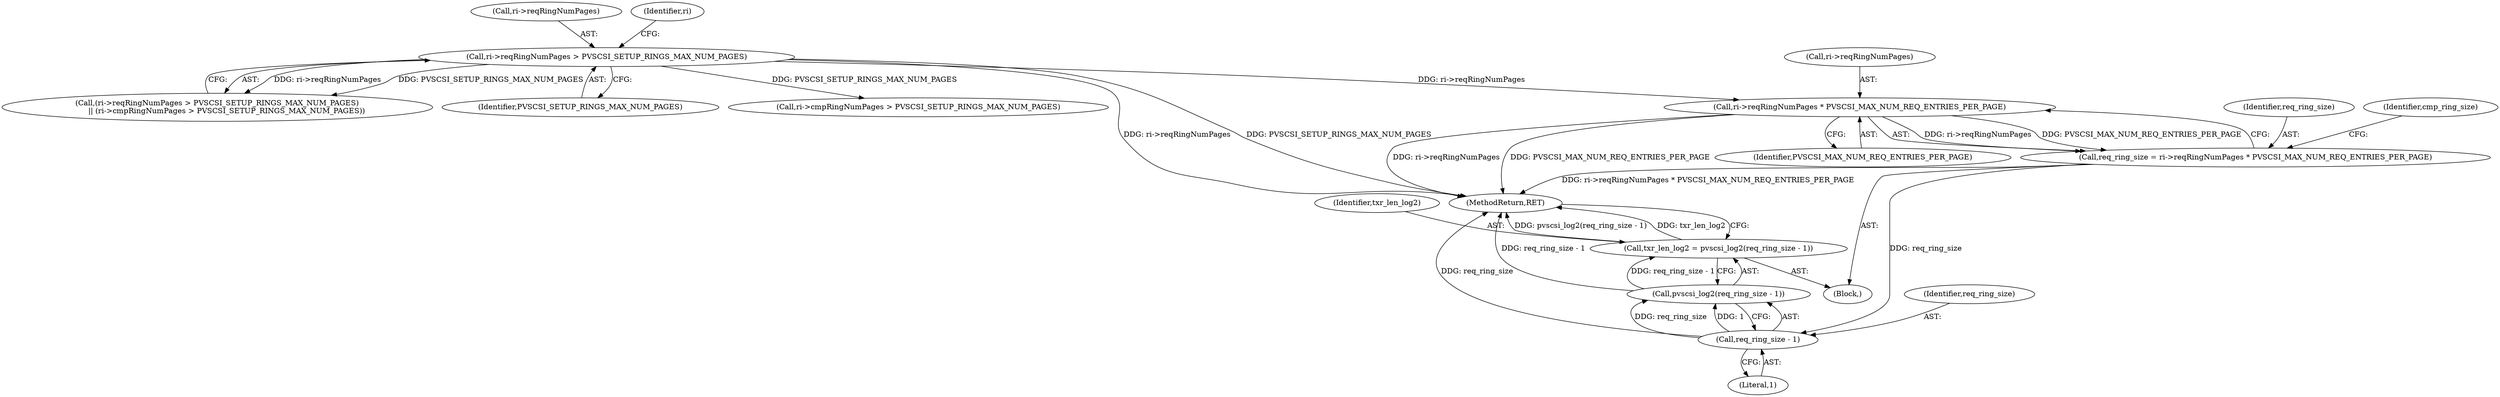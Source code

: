 digraph "0_qemu_7f61f4690dd153be98900a2a508b88989e692753@pointer" {
"1000136" [label="(Call,ri->reqRingNumPages * PVSCSI_MAX_NUM_REQ_ENTRIES_PER_PAGE)"];
"1000120" [label="(Call,ri->reqRingNumPages > PVSCSI_SETUP_RINGS_MAX_NUM_PAGES)"];
"1000134" [label="(Call,req_ring_size = ri->reqRingNumPages * PVSCSI_MAX_NUM_REQ_ENTRIES_PER_PAGE)"];
"1000151" [label="(Call,req_ring_size - 1)"];
"1000150" [label="(Call,pvscsi_log2(req_ring_size - 1))"];
"1000148" [label="(Call,txr_len_log2 = pvscsi_log2(req_ring_size - 1))"];
"1000121" [label="(Call,ri->reqRingNumPages)"];
"1000151" [label="(Call,req_ring_size - 1)"];
"1000103" [label="(Block,)"];
"1000120" [label="(Call,ri->reqRingNumPages > PVSCSI_SETUP_RINGS_MAX_NUM_PAGES)"];
"1000119" [label="(Call,(ri->reqRingNumPages > PVSCSI_SETUP_RINGS_MAX_NUM_PAGES)\n        || (ri->cmpRingNumPages > PVSCSI_SETUP_RINGS_MAX_NUM_PAGES))"];
"1000137" [label="(Call,ri->reqRingNumPages)"];
"1000150" [label="(Call,pvscsi_log2(req_ring_size - 1))"];
"1000135" [label="(Identifier,req_ring_size)"];
"1000152" [label="(Identifier,req_ring_size)"];
"1000124" [label="(Identifier,PVSCSI_SETUP_RINGS_MAX_NUM_PAGES)"];
"1000125" [label="(Call,ri->cmpRingNumPages > PVSCSI_SETUP_RINGS_MAX_NUM_PAGES)"];
"1000140" [label="(Identifier,PVSCSI_MAX_NUM_REQ_ENTRIES_PER_PAGE)"];
"1000149" [label="(Identifier,txr_len_log2)"];
"1000142" [label="(Identifier,cmp_ring_size)"];
"1000136" [label="(Call,ri->reqRingNumPages * PVSCSI_MAX_NUM_REQ_ENTRIES_PER_PAGE)"];
"1000134" [label="(Call,req_ring_size = ri->reqRingNumPages * PVSCSI_MAX_NUM_REQ_ENTRIES_PER_PAGE)"];
"1000148" [label="(Call,txr_len_log2 = pvscsi_log2(req_ring_size - 1))"];
"1000153" [label="(Literal,1)"];
"1000154" [label="(MethodReturn,RET)"];
"1000127" [label="(Identifier,ri)"];
"1000136" -> "1000134"  [label="AST: "];
"1000136" -> "1000140"  [label="CFG: "];
"1000137" -> "1000136"  [label="AST: "];
"1000140" -> "1000136"  [label="AST: "];
"1000134" -> "1000136"  [label="CFG: "];
"1000136" -> "1000154"  [label="DDG: PVSCSI_MAX_NUM_REQ_ENTRIES_PER_PAGE"];
"1000136" -> "1000154"  [label="DDG: ri->reqRingNumPages"];
"1000136" -> "1000134"  [label="DDG: ri->reqRingNumPages"];
"1000136" -> "1000134"  [label="DDG: PVSCSI_MAX_NUM_REQ_ENTRIES_PER_PAGE"];
"1000120" -> "1000136"  [label="DDG: ri->reqRingNumPages"];
"1000120" -> "1000119"  [label="AST: "];
"1000120" -> "1000124"  [label="CFG: "];
"1000121" -> "1000120"  [label="AST: "];
"1000124" -> "1000120"  [label="AST: "];
"1000127" -> "1000120"  [label="CFG: "];
"1000119" -> "1000120"  [label="CFG: "];
"1000120" -> "1000154"  [label="DDG: ri->reqRingNumPages"];
"1000120" -> "1000154"  [label="DDG: PVSCSI_SETUP_RINGS_MAX_NUM_PAGES"];
"1000120" -> "1000119"  [label="DDG: ri->reqRingNumPages"];
"1000120" -> "1000119"  [label="DDG: PVSCSI_SETUP_RINGS_MAX_NUM_PAGES"];
"1000120" -> "1000125"  [label="DDG: PVSCSI_SETUP_RINGS_MAX_NUM_PAGES"];
"1000134" -> "1000103"  [label="AST: "];
"1000135" -> "1000134"  [label="AST: "];
"1000142" -> "1000134"  [label="CFG: "];
"1000134" -> "1000154"  [label="DDG: ri->reqRingNumPages * PVSCSI_MAX_NUM_REQ_ENTRIES_PER_PAGE"];
"1000134" -> "1000151"  [label="DDG: req_ring_size"];
"1000151" -> "1000150"  [label="AST: "];
"1000151" -> "1000153"  [label="CFG: "];
"1000152" -> "1000151"  [label="AST: "];
"1000153" -> "1000151"  [label="AST: "];
"1000150" -> "1000151"  [label="CFG: "];
"1000151" -> "1000154"  [label="DDG: req_ring_size"];
"1000151" -> "1000150"  [label="DDG: req_ring_size"];
"1000151" -> "1000150"  [label="DDG: 1"];
"1000150" -> "1000148"  [label="AST: "];
"1000148" -> "1000150"  [label="CFG: "];
"1000150" -> "1000154"  [label="DDG: req_ring_size - 1"];
"1000150" -> "1000148"  [label="DDG: req_ring_size - 1"];
"1000148" -> "1000103"  [label="AST: "];
"1000149" -> "1000148"  [label="AST: "];
"1000154" -> "1000148"  [label="CFG: "];
"1000148" -> "1000154"  [label="DDG: pvscsi_log2(req_ring_size - 1)"];
"1000148" -> "1000154"  [label="DDG: txr_len_log2"];
}
